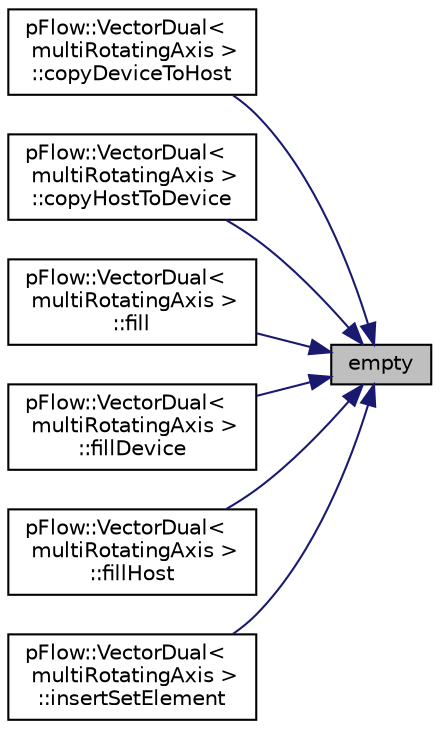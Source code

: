 digraph "empty"
{
 // LATEX_PDF_SIZE
  edge [fontname="Helvetica",fontsize="10",labelfontname="Helvetica",labelfontsize="10"];
  node [fontname="Helvetica",fontsize="10",shape=record];
  rankdir="RL";
  Node1 [label="empty",height=0.2,width=0.4,color="black", fillcolor="grey75", style="filled", fontcolor="black",tooltip=" "];
  Node1 -> Node2 [dir="back",color="midnightblue",fontsize="10",style="solid",fontname="Helvetica"];
  Node2 [label="pFlow::VectorDual\<\l multiRotatingAxis \>\l::copyDeviceToHost",height=0.2,width=0.4,color="black", fillcolor="white", style="filled",URL="$classpFlow_1_1VectorDual.html#ae4df4c74962259a2d020ca8cba46dc1a",tooltip=" "];
  Node1 -> Node3 [dir="back",color="midnightblue",fontsize="10",style="solid",fontname="Helvetica"];
  Node3 [label="pFlow::VectorDual\<\l multiRotatingAxis \>\l::copyHostToDevice",height=0.2,width=0.4,color="black", fillcolor="white", style="filled",URL="$classpFlow_1_1VectorDual.html#a7d7926427a2a158282abdaa849ee4e9f",tooltip=" "];
  Node1 -> Node4 [dir="back",color="midnightblue",fontsize="10",style="solid",fontname="Helvetica"];
  Node4 [label="pFlow::VectorDual\<\l multiRotatingAxis \>\l::fill",height=0.2,width=0.4,color="black", fillcolor="white", style="filled",URL="$classpFlow_1_1VectorDual.html#a6ab1c6d91f769bc9bc0a58cf9f1333d6",tooltip=" "];
  Node1 -> Node5 [dir="back",color="midnightblue",fontsize="10",style="solid",fontname="Helvetica"];
  Node5 [label="pFlow::VectorDual\<\l multiRotatingAxis \>\l::fillDevice",height=0.2,width=0.4,color="black", fillcolor="white", style="filled",URL="$classpFlow_1_1VectorDual.html#a9d60379aa7bbd572ddaec8b9dea26cdf",tooltip=" "];
  Node1 -> Node6 [dir="back",color="midnightblue",fontsize="10",style="solid",fontname="Helvetica"];
  Node6 [label="pFlow::VectorDual\<\l multiRotatingAxis \>\l::fillHost",height=0.2,width=0.4,color="black", fillcolor="white", style="filled",URL="$classpFlow_1_1VectorDual.html#ac8517ccc8a98e9d29639d48b538c8326",tooltip=" "];
  Node1 -> Node7 [dir="back",color="midnightblue",fontsize="10",style="solid",fontname="Helvetica"];
  Node7 [label="pFlow::VectorDual\<\l multiRotatingAxis \>\l::insertSetElement",height=0.2,width=0.4,color="black", fillcolor="white", style="filled",URL="$classpFlow_1_1VectorDual.html#a7931a57163eb363a3ca7db6ffa438479",tooltip=" "];
}
